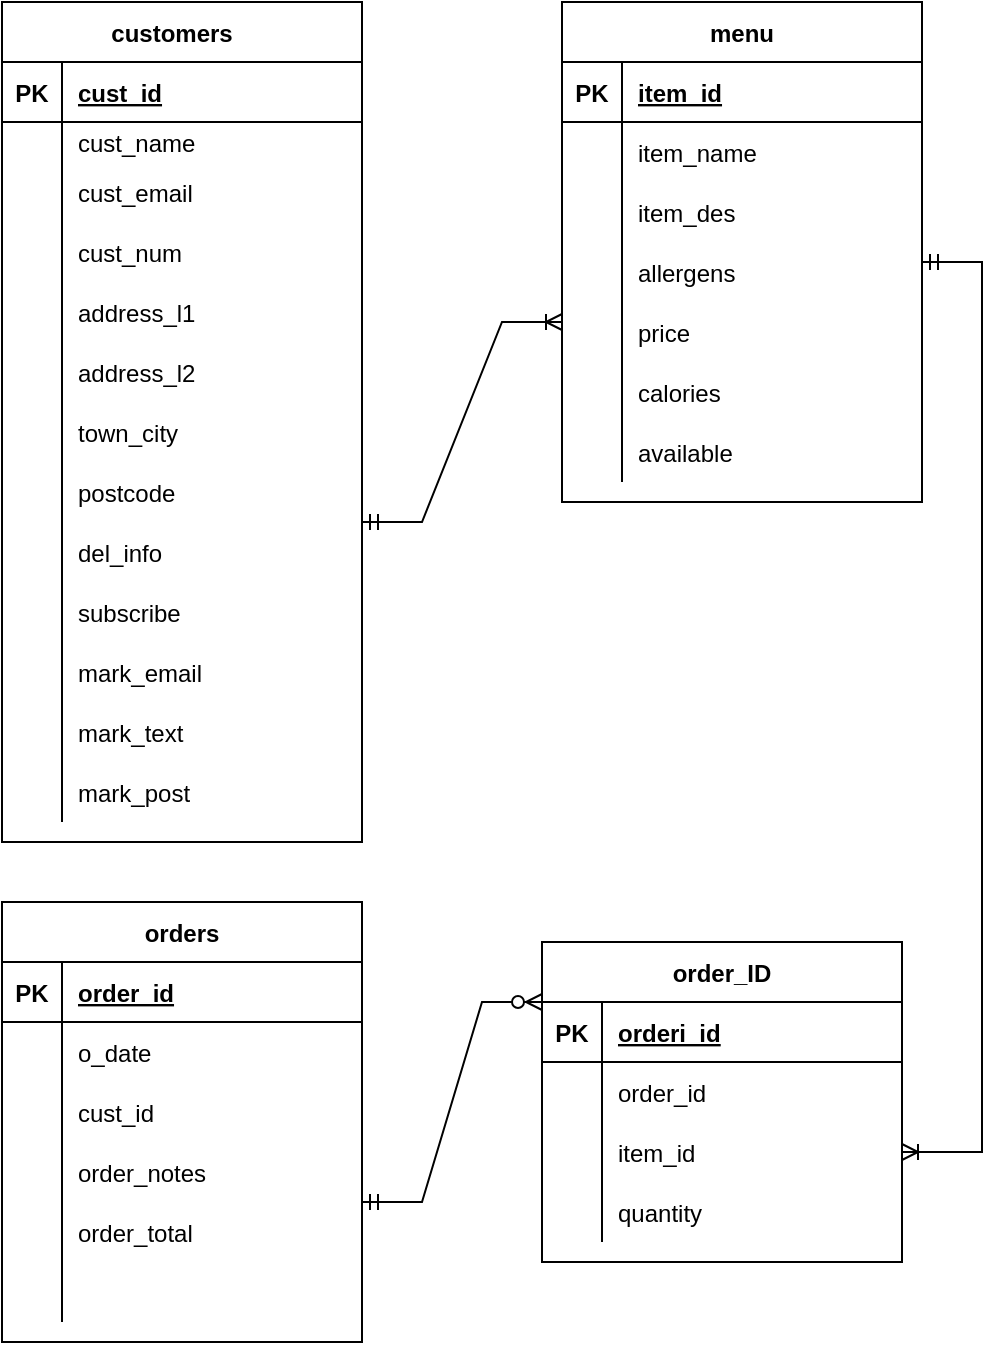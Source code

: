 <mxfile version="20.3.3" type="github"><diagram id="EBpTBL9xlqVp6wuIft_1" name="Page-1"><mxGraphModel dx="751" dy="643" grid="1" gridSize="10" guides="1" tooltips="1" connect="1" arrows="1" fold="1" page="1" pageScale="1" pageWidth="850" pageHeight="1100" math="0" shadow="0"><root><mxCell id="0"/><mxCell id="1" parent="0"/><mxCell id="bTttWRvbpZR7s5yduFxB-1" value="order_ID" style="shape=table;startSize=30;container=1;collapsible=1;childLayout=tableLayout;fixedRows=1;rowLines=0;fontStyle=1;align=center;resizeLast=1;" parent="1" vertex="1"><mxGeometry x="300" y="490" width="180" height="160" as="geometry"/></mxCell><mxCell id="bTttWRvbpZR7s5yduFxB-2" value="" style="shape=tableRow;horizontal=0;startSize=0;swimlaneHead=0;swimlaneBody=0;fillColor=none;collapsible=0;dropTarget=0;points=[[0,0.5],[1,0.5]];portConstraint=eastwest;top=0;left=0;right=0;bottom=1;" parent="bTttWRvbpZR7s5yduFxB-1" vertex="1"><mxGeometry y="30" width="180" height="30" as="geometry"/></mxCell><mxCell id="bTttWRvbpZR7s5yduFxB-3" value="PK" style="shape=partialRectangle;connectable=0;fillColor=none;top=0;left=0;bottom=0;right=0;fontStyle=1;overflow=hidden;" parent="bTttWRvbpZR7s5yduFxB-2" vertex="1"><mxGeometry width="30" height="30" as="geometry"><mxRectangle width="30" height="30" as="alternateBounds"/></mxGeometry></mxCell><mxCell id="bTttWRvbpZR7s5yduFxB-4" value="orderi_id" style="shape=partialRectangle;connectable=0;fillColor=none;top=0;left=0;bottom=0;right=0;align=left;spacingLeft=6;fontStyle=5;overflow=hidden;" parent="bTttWRvbpZR7s5yduFxB-2" vertex="1"><mxGeometry x="30" width="150" height="30" as="geometry"><mxRectangle width="150" height="30" as="alternateBounds"/></mxGeometry></mxCell><mxCell id="bTttWRvbpZR7s5yduFxB-5" value="" style="shape=tableRow;horizontal=0;startSize=0;swimlaneHead=0;swimlaneBody=0;fillColor=none;collapsible=0;dropTarget=0;points=[[0,0.5],[1,0.5]];portConstraint=eastwest;top=0;left=0;right=0;bottom=0;" parent="bTttWRvbpZR7s5yduFxB-1" vertex="1"><mxGeometry y="60" width="180" height="30" as="geometry"/></mxCell><mxCell id="bTttWRvbpZR7s5yduFxB-6" value="" style="shape=partialRectangle;connectable=0;fillColor=none;top=0;left=0;bottom=0;right=0;editable=1;overflow=hidden;" parent="bTttWRvbpZR7s5yduFxB-5" vertex="1"><mxGeometry width="30" height="30" as="geometry"><mxRectangle width="30" height="30" as="alternateBounds"/></mxGeometry></mxCell><mxCell id="bTttWRvbpZR7s5yduFxB-7" value="order_id" style="shape=partialRectangle;connectable=0;fillColor=none;top=0;left=0;bottom=0;right=0;align=left;spacingLeft=6;overflow=hidden;" parent="bTttWRvbpZR7s5yduFxB-5" vertex="1"><mxGeometry x="30" width="150" height="30" as="geometry"><mxRectangle width="150" height="30" as="alternateBounds"/></mxGeometry></mxCell><mxCell id="bTttWRvbpZR7s5yduFxB-8" value="" style="shape=tableRow;horizontal=0;startSize=0;swimlaneHead=0;swimlaneBody=0;fillColor=none;collapsible=0;dropTarget=0;points=[[0,0.5],[1,0.5]];portConstraint=eastwest;top=0;left=0;right=0;bottom=0;" parent="bTttWRvbpZR7s5yduFxB-1" vertex="1"><mxGeometry y="90" width="180" height="30" as="geometry"/></mxCell><mxCell id="bTttWRvbpZR7s5yduFxB-9" value="" style="shape=partialRectangle;connectable=0;fillColor=none;top=0;left=0;bottom=0;right=0;editable=1;overflow=hidden;" parent="bTttWRvbpZR7s5yduFxB-8" vertex="1"><mxGeometry width="30" height="30" as="geometry"><mxRectangle width="30" height="30" as="alternateBounds"/></mxGeometry></mxCell><mxCell id="bTttWRvbpZR7s5yduFxB-10" value="item_id" style="shape=partialRectangle;connectable=0;fillColor=none;top=0;left=0;bottom=0;right=0;align=left;spacingLeft=6;overflow=hidden;" parent="bTttWRvbpZR7s5yduFxB-8" vertex="1"><mxGeometry x="30" width="150" height="30" as="geometry"><mxRectangle width="150" height="30" as="alternateBounds"/></mxGeometry></mxCell><mxCell id="bTttWRvbpZR7s5yduFxB-11" value="" style="shape=tableRow;horizontal=0;startSize=0;swimlaneHead=0;swimlaneBody=0;fillColor=none;collapsible=0;dropTarget=0;points=[[0,0.5],[1,0.5]];portConstraint=eastwest;top=0;left=0;right=0;bottom=0;" parent="bTttWRvbpZR7s5yduFxB-1" vertex="1"><mxGeometry y="120" width="180" height="30" as="geometry"/></mxCell><mxCell id="bTttWRvbpZR7s5yduFxB-12" value="" style="shape=partialRectangle;connectable=0;fillColor=none;top=0;left=0;bottom=0;right=0;editable=1;overflow=hidden;" parent="bTttWRvbpZR7s5yduFxB-11" vertex="1"><mxGeometry width="30" height="30" as="geometry"><mxRectangle width="30" height="30" as="alternateBounds"/></mxGeometry></mxCell><mxCell id="bTttWRvbpZR7s5yduFxB-13" value="quantity" style="shape=partialRectangle;connectable=0;fillColor=none;top=0;left=0;bottom=0;right=0;align=left;spacingLeft=6;overflow=hidden;" parent="bTttWRvbpZR7s5yduFxB-11" vertex="1"><mxGeometry x="30" width="150" height="30" as="geometry"><mxRectangle width="150" height="30" as="alternateBounds"/></mxGeometry></mxCell><mxCell id="bTttWRvbpZR7s5yduFxB-14" value="orders" style="shape=table;startSize=30;container=1;collapsible=1;childLayout=tableLayout;fixedRows=1;rowLines=0;fontStyle=1;align=center;resizeLast=1;" parent="1" vertex="1"><mxGeometry x="30" y="470" width="180" height="220" as="geometry"/></mxCell><mxCell id="bTttWRvbpZR7s5yduFxB-15" value="" style="shape=tableRow;horizontal=0;startSize=0;swimlaneHead=0;swimlaneBody=0;fillColor=none;collapsible=0;dropTarget=0;points=[[0,0.5],[1,0.5]];portConstraint=eastwest;top=0;left=0;right=0;bottom=1;" parent="bTttWRvbpZR7s5yduFxB-14" vertex="1"><mxGeometry y="30" width="180" height="30" as="geometry"/></mxCell><mxCell id="bTttWRvbpZR7s5yduFxB-16" value="PK" style="shape=partialRectangle;connectable=0;fillColor=none;top=0;left=0;bottom=0;right=0;fontStyle=1;overflow=hidden;" parent="bTttWRvbpZR7s5yduFxB-15" vertex="1"><mxGeometry width="30" height="30" as="geometry"><mxRectangle width="30" height="30" as="alternateBounds"/></mxGeometry></mxCell><mxCell id="bTttWRvbpZR7s5yduFxB-17" value="order_id" style="shape=partialRectangle;connectable=0;fillColor=none;top=0;left=0;bottom=0;right=0;align=left;spacingLeft=6;fontStyle=5;overflow=hidden;" parent="bTttWRvbpZR7s5yduFxB-15" vertex="1"><mxGeometry x="30" width="150" height="30" as="geometry"><mxRectangle width="150" height="30" as="alternateBounds"/></mxGeometry></mxCell><mxCell id="bTttWRvbpZR7s5yduFxB-18" value="" style="shape=tableRow;horizontal=0;startSize=0;swimlaneHead=0;swimlaneBody=0;fillColor=none;collapsible=0;dropTarget=0;points=[[0,0.5],[1,0.5]];portConstraint=eastwest;top=0;left=0;right=0;bottom=0;" parent="bTttWRvbpZR7s5yduFxB-14" vertex="1"><mxGeometry y="60" width="180" height="30" as="geometry"/></mxCell><mxCell id="bTttWRvbpZR7s5yduFxB-19" value="" style="shape=partialRectangle;connectable=0;fillColor=none;top=0;left=0;bottom=0;right=0;editable=1;overflow=hidden;" parent="bTttWRvbpZR7s5yduFxB-18" vertex="1"><mxGeometry width="30" height="30" as="geometry"><mxRectangle width="30" height="30" as="alternateBounds"/></mxGeometry></mxCell><mxCell id="bTttWRvbpZR7s5yduFxB-20" value="o_date" style="shape=partialRectangle;connectable=0;fillColor=none;top=0;left=0;bottom=0;right=0;align=left;spacingLeft=6;overflow=hidden;" parent="bTttWRvbpZR7s5yduFxB-18" vertex="1"><mxGeometry x="30" width="150" height="30" as="geometry"><mxRectangle width="150" height="30" as="alternateBounds"/></mxGeometry></mxCell><mxCell id="bTttWRvbpZR7s5yduFxB-21" value="" style="shape=tableRow;horizontal=0;startSize=0;swimlaneHead=0;swimlaneBody=0;fillColor=none;collapsible=0;dropTarget=0;points=[[0,0.5],[1,0.5]];portConstraint=eastwest;top=0;left=0;right=0;bottom=0;" parent="bTttWRvbpZR7s5yduFxB-14" vertex="1"><mxGeometry y="90" width="180" height="30" as="geometry"/></mxCell><mxCell id="bTttWRvbpZR7s5yduFxB-22" value="" style="shape=partialRectangle;connectable=0;fillColor=none;top=0;left=0;bottom=0;right=0;editable=1;overflow=hidden;" parent="bTttWRvbpZR7s5yduFxB-21" vertex="1"><mxGeometry width="30" height="30" as="geometry"><mxRectangle width="30" height="30" as="alternateBounds"/></mxGeometry></mxCell><mxCell id="bTttWRvbpZR7s5yduFxB-23" value="cust_id" style="shape=partialRectangle;connectable=0;fillColor=none;top=0;left=0;bottom=0;right=0;align=left;spacingLeft=6;overflow=hidden;" parent="bTttWRvbpZR7s5yduFxB-21" vertex="1"><mxGeometry x="30" width="150" height="30" as="geometry"><mxRectangle width="150" height="30" as="alternateBounds"/></mxGeometry></mxCell><mxCell id="bTttWRvbpZR7s5yduFxB-24" value="" style="shape=tableRow;horizontal=0;startSize=0;swimlaneHead=0;swimlaneBody=0;fillColor=none;collapsible=0;dropTarget=0;points=[[0,0.5],[1,0.5]];portConstraint=eastwest;top=0;left=0;right=0;bottom=0;" parent="bTttWRvbpZR7s5yduFxB-14" vertex="1"><mxGeometry y="120" width="180" height="30" as="geometry"/></mxCell><mxCell id="bTttWRvbpZR7s5yduFxB-25" value="" style="shape=partialRectangle;connectable=0;fillColor=none;top=0;left=0;bottom=0;right=0;editable=1;overflow=hidden;" parent="bTttWRvbpZR7s5yduFxB-24" vertex="1"><mxGeometry width="30" height="30" as="geometry"><mxRectangle width="30" height="30" as="alternateBounds"/></mxGeometry></mxCell><mxCell id="bTttWRvbpZR7s5yduFxB-26" value="order_notes" style="shape=partialRectangle;connectable=0;fillColor=none;top=0;left=0;bottom=0;right=0;align=left;spacingLeft=6;overflow=hidden;" parent="bTttWRvbpZR7s5yduFxB-24" vertex="1"><mxGeometry x="30" width="150" height="30" as="geometry"><mxRectangle width="150" height="30" as="alternateBounds"/></mxGeometry></mxCell><mxCell id="Sr7bncpKhYZvB_3yDqOa-40" style="shape=tableRow;horizontal=0;startSize=0;swimlaneHead=0;swimlaneBody=0;fillColor=none;collapsible=0;dropTarget=0;points=[[0,0.5],[1,0.5]];portConstraint=eastwest;top=0;left=0;right=0;bottom=0;" vertex="1" parent="bTttWRvbpZR7s5yduFxB-14"><mxGeometry y="150" width="180" height="30" as="geometry"/></mxCell><mxCell id="Sr7bncpKhYZvB_3yDqOa-41" style="shape=partialRectangle;connectable=0;fillColor=none;top=0;left=0;bottom=0;right=0;editable=1;overflow=hidden;" vertex="1" parent="Sr7bncpKhYZvB_3yDqOa-40"><mxGeometry width="30" height="30" as="geometry"><mxRectangle width="30" height="30" as="alternateBounds"/></mxGeometry></mxCell><mxCell id="Sr7bncpKhYZvB_3yDqOa-42" value="order_total" style="shape=partialRectangle;connectable=0;fillColor=none;top=0;left=0;bottom=0;right=0;align=left;spacingLeft=6;overflow=hidden;" vertex="1" parent="Sr7bncpKhYZvB_3yDqOa-40"><mxGeometry x="30" width="150" height="30" as="geometry"><mxRectangle width="150" height="30" as="alternateBounds"/></mxGeometry></mxCell><mxCell id="Sr7bncpKhYZvB_3yDqOa-37" style="shape=tableRow;horizontal=0;startSize=0;swimlaneHead=0;swimlaneBody=0;fillColor=none;collapsible=0;dropTarget=0;points=[[0,0.5],[1,0.5]];portConstraint=eastwest;top=0;left=0;right=0;bottom=0;" vertex="1" parent="bTttWRvbpZR7s5yduFxB-14"><mxGeometry y="180" width="180" height="30" as="geometry"/></mxCell><mxCell id="Sr7bncpKhYZvB_3yDqOa-38" style="shape=partialRectangle;connectable=0;fillColor=none;top=0;left=0;bottom=0;right=0;editable=1;overflow=hidden;" vertex="1" parent="Sr7bncpKhYZvB_3yDqOa-37"><mxGeometry width="30" height="30" as="geometry"><mxRectangle width="30" height="30" as="alternateBounds"/></mxGeometry></mxCell><mxCell id="Sr7bncpKhYZvB_3yDqOa-39" style="shape=partialRectangle;connectable=0;fillColor=none;top=0;left=0;bottom=0;right=0;align=left;spacingLeft=6;overflow=hidden;" vertex="1" parent="Sr7bncpKhYZvB_3yDqOa-37"><mxGeometry x="30" width="150" height="30" as="geometry"><mxRectangle width="150" height="30" as="alternateBounds"/></mxGeometry></mxCell><mxCell id="bTttWRvbpZR7s5yduFxB-27" value="menu" style="shape=table;startSize=30;container=1;collapsible=1;childLayout=tableLayout;fixedRows=1;rowLines=0;fontStyle=1;align=center;resizeLast=1;" parent="1" vertex="1"><mxGeometry x="310" y="20" width="180" height="250" as="geometry"/></mxCell><mxCell id="bTttWRvbpZR7s5yduFxB-28" value="" style="shape=tableRow;horizontal=0;startSize=0;swimlaneHead=0;swimlaneBody=0;fillColor=none;collapsible=0;dropTarget=0;points=[[0,0.5],[1,0.5]];portConstraint=eastwest;top=0;left=0;right=0;bottom=1;" parent="bTttWRvbpZR7s5yduFxB-27" vertex="1"><mxGeometry y="30" width="180" height="30" as="geometry"/></mxCell><mxCell id="bTttWRvbpZR7s5yduFxB-29" value="PK" style="shape=partialRectangle;connectable=0;fillColor=none;top=0;left=0;bottom=0;right=0;fontStyle=1;overflow=hidden;" parent="bTttWRvbpZR7s5yduFxB-28" vertex="1"><mxGeometry width="30" height="30" as="geometry"><mxRectangle width="30" height="30" as="alternateBounds"/></mxGeometry></mxCell><mxCell id="bTttWRvbpZR7s5yduFxB-30" value="item_id" style="shape=partialRectangle;connectable=0;fillColor=none;top=0;left=0;bottom=0;right=0;align=left;spacingLeft=6;fontStyle=5;overflow=hidden;" parent="bTttWRvbpZR7s5yduFxB-28" vertex="1"><mxGeometry x="30" width="150" height="30" as="geometry"><mxRectangle width="150" height="30" as="alternateBounds"/></mxGeometry></mxCell><mxCell id="bTttWRvbpZR7s5yduFxB-31" value="" style="shape=tableRow;horizontal=0;startSize=0;swimlaneHead=0;swimlaneBody=0;fillColor=none;collapsible=0;dropTarget=0;points=[[0,0.5],[1,0.5]];portConstraint=eastwest;top=0;left=0;right=0;bottom=0;" parent="bTttWRvbpZR7s5yduFxB-27" vertex="1"><mxGeometry y="60" width="180" height="30" as="geometry"/></mxCell><mxCell id="bTttWRvbpZR7s5yduFxB-32" value="" style="shape=partialRectangle;connectable=0;fillColor=none;top=0;left=0;bottom=0;right=0;editable=1;overflow=hidden;" parent="bTttWRvbpZR7s5yduFxB-31" vertex="1"><mxGeometry width="30" height="30" as="geometry"><mxRectangle width="30" height="30" as="alternateBounds"/></mxGeometry></mxCell><mxCell id="bTttWRvbpZR7s5yduFxB-33" value="item_name" style="shape=partialRectangle;connectable=0;fillColor=none;top=0;left=0;bottom=0;right=0;align=left;spacingLeft=6;overflow=hidden;" parent="bTttWRvbpZR7s5yduFxB-31" vertex="1"><mxGeometry x="30" width="150" height="30" as="geometry"><mxRectangle width="150" height="30" as="alternateBounds"/></mxGeometry></mxCell><mxCell id="bTttWRvbpZR7s5yduFxB-34" value="" style="shape=tableRow;horizontal=0;startSize=0;swimlaneHead=0;swimlaneBody=0;fillColor=none;collapsible=0;dropTarget=0;points=[[0,0.5],[1,0.5]];portConstraint=eastwest;top=0;left=0;right=0;bottom=0;" parent="bTttWRvbpZR7s5yduFxB-27" vertex="1"><mxGeometry y="90" width="180" height="30" as="geometry"/></mxCell><mxCell id="bTttWRvbpZR7s5yduFxB-35" value="" style="shape=partialRectangle;connectable=0;fillColor=none;top=0;left=0;bottom=0;right=0;editable=1;overflow=hidden;" parent="bTttWRvbpZR7s5yduFxB-34" vertex="1"><mxGeometry width="30" height="30" as="geometry"><mxRectangle width="30" height="30" as="alternateBounds"/></mxGeometry></mxCell><mxCell id="bTttWRvbpZR7s5yduFxB-36" value="item_des" style="shape=partialRectangle;connectable=0;fillColor=none;top=0;left=0;bottom=0;right=0;align=left;spacingLeft=6;overflow=hidden;" parent="bTttWRvbpZR7s5yduFxB-34" vertex="1"><mxGeometry x="30" width="150" height="30" as="geometry"><mxRectangle width="150" height="30" as="alternateBounds"/></mxGeometry></mxCell><mxCell id="bTttWRvbpZR7s5yduFxB-37" value="" style="shape=tableRow;horizontal=0;startSize=0;swimlaneHead=0;swimlaneBody=0;fillColor=none;collapsible=0;dropTarget=0;points=[[0,0.5],[1,0.5]];portConstraint=eastwest;top=0;left=0;right=0;bottom=0;" parent="bTttWRvbpZR7s5yduFxB-27" vertex="1"><mxGeometry y="120" width="180" height="30" as="geometry"/></mxCell><mxCell id="bTttWRvbpZR7s5yduFxB-38" value="" style="shape=partialRectangle;connectable=0;fillColor=none;top=0;left=0;bottom=0;right=0;editable=1;overflow=hidden;" parent="bTttWRvbpZR7s5yduFxB-37" vertex="1"><mxGeometry width="30" height="30" as="geometry"><mxRectangle width="30" height="30" as="alternateBounds"/></mxGeometry></mxCell><mxCell id="bTttWRvbpZR7s5yduFxB-39" value="allergens" style="shape=partialRectangle;connectable=0;fillColor=none;top=0;left=0;bottom=0;right=0;align=left;spacingLeft=6;overflow=hidden;" parent="bTttWRvbpZR7s5yduFxB-37" vertex="1"><mxGeometry x="30" width="150" height="30" as="geometry"><mxRectangle width="150" height="30" as="alternateBounds"/></mxGeometry></mxCell><mxCell id="Sr7bncpKhYZvB_3yDqOa-34" style="shape=tableRow;horizontal=0;startSize=0;swimlaneHead=0;swimlaneBody=0;fillColor=none;collapsible=0;dropTarget=0;points=[[0,0.5],[1,0.5]];portConstraint=eastwest;top=0;left=0;right=0;bottom=0;" vertex="1" parent="bTttWRvbpZR7s5yduFxB-27"><mxGeometry y="150" width="180" height="30" as="geometry"/></mxCell><mxCell id="Sr7bncpKhYZvB_3yDqOa-35" style="shape=partialRectangle;connectable=0;fillColor=none;top=0;left=0;bottom=0;right=0;editable=1;overflow=hidden;" vertex="1" parent="Sr7bncpKhYZvB_3yDqOa-34"><mxGeometry width="30" height="30" as="geometry"><mxRectangle width="30" height="30" as="alternateBounds"/></mxGeometry></mxCell><mxCell id="Sr7bncpKhYZvB_3yDqOa-36" value="price" style="shape=partialRectangle;connectable=0;fillColor=none;top=0;left=0;bottom=0;right=0;align=left;spacingLeft=6;overflow=hidden;" vertex="1" parent="Sr7bncpKhYZvB_3yDqOa-34"><mxGeometry x="30" width="150" height="30" as="geometry"><mxRectangle width="150" height="30" as="alternateBounds"/></mxGeometry></mxCell><mxCell id="Sr7bncpKhYZvB_3yDqOa-31" style="shape=tableRow;horizontal=0;startSize=0;swimlaneHead=0;swimlaneBody=0;fillColor=none;collapsible=0;dropTarget=0;points=[[0,0.5],[1,0.5]];portConstraint=eastwest;top=0;left=0;right=0;bottom=0;" vertex="1" parent="bTttWRvbpZR7s5yduFxB-27"><mxGeometry y="180" width="180" height="30" as="geometry"/></mxCell><mxCell id="Sr7bncpKhYZvB_3yDqOa-32" style="shape=partialRectangle;connectable=0;fillColor=none;top=0;left=0;bottom=0;right=0;editable=1;overflow=hidden;" vertex="1" parent="Sr7bncpKhYZvB_3yDqOa-31"><mxGeometry width="30" height="30" as="geometry"><mxRectangle width="30" height="30" as="alternateBounds"/></mxGeometry></mxCell><mxCell id="Sr7bncpKhYZvB_3yDqOa-33" value="calories" style="shape=partialRectangle;connectable=0;fillColor=none;top=0;left=0;bottom=0;right=0;align=left;spacingLeft=6;overflow=hidden;" vertex="1" parent="Sr7bncpKhYZvB_3yDqOa-31"><mxGeometry x="30" width="150" height="30" as="geometry"><mxRectangle width="150" height="30" as="alternateBounds"/></mxGeometry></mxCell><mxCell id="Sr7bncpKhYZvB_3yDqOa-28" style="shape=tableRow;horizontal=0;startSize=0;swimlaneHead=0;swimlaneBody=0;fillColor=none;collapsible=0;dropTarget=0;points=[[0,0.5],[1,0.5]];portConstraint=eastwest;top=0;left=0;right=0;bottom=0;" vertex="1" parent="bTttWRvbpZR7s5yduFxB-27"><mxGeometry y="210" width="180" height="30" as="geometry"/></mxCell><mxCell id="Sr7bncpKhYZvB_3yDqOa-29" style="shape=partialRectangle;connectable=0;fillColor=none;top=0;left=0;bottom=0;right=0;editable=1;overflow=hidden;" vertex="1" parent="Sr7bncpKhYZvB_3yDqOa-28"><mxGeometry width="30" height="30" as="geometry"><mxRectangle width="30" height="30" as="alternateBounds"/></mxGeometry></mxCell><mxCell id="Sr7bncpKhYZvB_3yDqOa-30" value="available" style="shape=partialRectangle;connectable=0;fillColor=none;top=0;left=0;bottom=0;right=0;align=left;spacingLeft=6;overflow=hidden;" vertex="1" parent="Sr7bncpKhYZvB_3yDqOa-28"><mxGeometry x="30" width="150" height="30" as="geometry"><mxRectangle width="150" height="30" as="alternateBounds"/></mxGeometry></mxCell><mxCell id="bTttWRvbpZR7s5yduFxB-40" value="customers   " style="shape=table;startSize=30;container=1;collapsible=1;childLayout=tableLayout;fixedRows=1;rowLines=0;fontStyle=1;align=center;resizeLast=1;strokeColor=default;strokeWidth=1;" parent="1" vertex="1"><mxGeometry x="30" y="20" width="180" height="420" as="geometry"><mxRectangle x="30" y="20" width="110" height="30" as="alternateBounds"/></mxGeometry></mxCell><mxCell id="bTttWRvbpZR7s5yduFxB-41" value="" style="shape=tableRow;horizontal=0;startSize=0;swimlaneHead=0;swimlaneBody=0;fillColor=none;collapsible=0;dropTarget=0;points=[[0,0.5],[1,0.5]];portConstraint=eastwest;top=0;left=0;right=0;bottom=1;" parent="bTttWRvbpZR7s5yduFxB-40" vertex="1"><mxGeometry y="30" width="180" height="30" as="geometry"/></mxCell><mxCell id="bTttWRvbpZR7s5yduFxB-42" value="PK" style="shape=partialRectangle;connectable=0;fillColor=none;top=0;left=0;bottom=0;right=0;fontStyle=1;overflow=hidden;" parent="bTttWRvbpZR7s5yduFxB-41" vertex="1"><mxGeometry width="30" height="30" as="geometry"><mxRectangle width="30" height="30" as="alternateBounds"/></mxGeometry></mxCell><mxCell id="bTttWRvbpZR7s5yduFxB-43" value="cust_id" style="shape=partialRectangle;connectable=0;fillColor=none;top=0;left=0;bottom=0;right=0;align=left;spacingLeft=6;fontStyle=5;overflow=hidden;" parent="bTttWRvbpZR7s5yduFxB-41" vertex="1"><mxGeometry x="30" width="150" height="30" as="geometry"><mxRectangle width="150" height="30" as="alternateBounds"/></mxGeometry></mxCell><mxCell id="bTttWRvbpZR7s5yduFxB-44" value="" style="shape=tableRow;horizontal=0;startSize=0;swimlaneHead=0;swimlaneBody=0;fillColor=none;collapsible=0;dropTarget=0;points=[[0,0.5],[1,0.5]];portConstraint=eastwest;top=0;left=0;right=0;bottom=0;" parent="bTttWRvbpZR7s5yduFxB-40" vertex="1"><mxGeometry y="60" width="180" height="20" as="geometry"/></mxCell><mxCell id="bTttWRvbpZR7s5yduFxB-45" value="" style="shape=partialRectangle;connectable=0;fillColor=none;top=0;left=0;bottom=0;right=0;editable=1;overflow=hidden;" parent="bTttWRvbpZR7s5yduFxB-44" vertex="1"><mxGeometry width="30" height="20" as="geometry"><mxRectangle width="30" height="20" as="alternateBounds"/></mxGeometry></mxCell><mxCell id="bTttWRvbpZR7s5yduFxB-46" value="cust_name" style="shape=partialRectangle;connectable=0;fillColor=none;top=0;left=0;bottom=0;right=0;align=left;spacingLeft=6;overflow=hidden;" parent="bTttWRvbpZR7s5yduFxB-44" vertex="1"><mxGeometry x="30" width="150" height="20" as="geometry"><mxRectangle width="150" height="20" as="alternateBounds"/></mxGeometry></mxCell><mxCell id="bTttWRvbpZR7s5yduFxB-47" value="" style="shape=tableRow;horizontal=0;startSize=0;swimlaneHead=0;swimlaneBody=0;fillColor=none;collapsible=0;dropTarget=0;points=[[0,0.5],[1,0.5]];portConstraint=eastwest;top=0;left=0;right=0;bottom=0;" parent="bTttWRvbpZR7s5yduFxB-40" vertex="1"><mxGeometry y="80" width="180" height="30" as="geometry"/></mxCell><mxCell id="bTttWRvbpZR7s5yduFxB-48" value="" style="shape=partialRectangle;connectable=0;fillColor=none;top=0;left=0;bottom=0;right=0;editable=1;overflow=hidden;" parent="bTttWRvbpZR7s5yduFxB-47" vertex="1"><mxGeometry width="30" height="30" as="geometry"><mxRectangle width="30" height="30" as="alternateBounds"/></mxGeometry></mxCell><mxCell id="bTttWRvbpZR7s5yduFxB-49" value="cust_email    " style="shape=partialRectangle;connectable=0;fillColor=none;top=0;left=0;bottom=0;right=0;align=left;spacingLeft=6;overflow=hidden;" parent="bTttWRvbpZR7s5yduFxB-47" vertex="1"><mxGeometry x="30" width="150" height="30" as="geometry"><mxRectangle width="150" height="30" as="alternateBounds"/></mxGeometry></mxCell><mxCell id="bTttWRvbpZR7s5yduFxB-50" value="" style="shape=tableRow;horizontal=0;startSize=0;swimlaneHead=0;swimlaneBody=0;fillColor=none;collapsible=0;dropTarget=0;points=[[0,0.5],[1,0.5]];portConstraint=eastwest;top=0;left=0;right=0;bottom=0;" parent="bTttWRvbpZR7s5yduFxB-40" vertex="1"><mxGeometry y="110" width="180" height="30" as="geometry"/></mxCell><mxCell id="bTttWRvbpZR7s5yduFxB-51" value="" style="shape=partialRectangle;connectable=0;fillColor=none;top=0;left=0;bottom=0;right=0;editable=1;overflow=hidden;" parent="bTttWRvbpZR7s5yduFxB-50" vertex="1"><mxGeometry width="30" height="30" as="geometry"><mxRectangle width="30" height="30" as="alternateBounds"/></mxGeometry></mxCell><mxCell id="bTttWRvbpZR7s5yduFxB-52" value="cust_num" style="shape=partialRectangle;connectable=0;fillColor=none;top=0;left=0;bottom=0;right=0;align=left;spacingLeft=6;overflow=hidden;" parent="bTttWRvbpZR7s5yduFxB-50" vertex="1"><mxGeometry x="30" width="150" height="30" as="geometry"><mxRectangle width="150" height="30" as="alternateBounds"/></mxGeometry></mxCell><mxCell id="Sr7bncpKhYZvB_3yDqOa-1" style="shape=tableRow;horizontal=0;startSize=0;swimlaneHead=0;swimlaneBody=0;fillColor=none;collapsible=0;dropTarget=0;points=[[0,0.5],[1,0.5]];portConstraint=eastwest;top=0;left=0;right=0;bottom=0;" vertex="1" parent="bTttWRvbpZR7s5yduFxB-40"><mxGeometry y="140" width="180" height="30" as="geometry"/></mxCell><mxCell id="Sr7bncpKhYZvB_3yDqOa-2" style="shape=partialRectangle;connectable=0;fillColor=none;top=0;left=0;bottom=0;right=0;editable=1;overflow=hidden;" vertex="1" parent="Sr7bncpKhYZvB_3yDqOa-1"><mxGeometry width="30" height="30" as="geometry"><mxRectangle width="30" height="30" as="alternateBounds"/></mxGeometry></mxCell><mxCell id="Sr7bncpKhYZvB_3yDqOa-3" value="address_l1" style="shape=partialRectangle;connectable=0;fillColor=none;top=0;left=0;bottom=0;right=0;align=left;spacingLeft=6;overflow=hidden;" vertex="1" parent="Sr7bncpKhYZvB_3yDqOa-1"><mxGeometry x="30" width="150" height="30" as="geometry"><mxRectangle width="150" height="30" as="alternateBounds"/></mxGeometry></mxCell><mxCell id="Sr7bncpKhYZvB_3yDqOa-25" style="shape=tableRow;horizontal=0;startSize=0;swimlaneHead=0;swimlaneBody=0;fillColor=none;collapsible=0;dropTarget=0;points=[[0,0.5],[1,0.5]];portConstraint=eastwest;top=0;left=0;right=0;bottom=0;" vertex="1" parent="bTttWRvbpZR7s5yduFxB-40"><mxGeometry y="170" width="180" height="30" as="geometry"/></mxCell><mxCell id="Sr7bncpKhYZvB_3yDqOa-26" style="shape=partialRectangle;connectable=0;fillColor=none;top=0;left=0;bottom=0;right=0;editable=1;overflow=hidden;" vertex="1" parent="Sr7bncpKhYZvB_3yDqOa-25"><mxGeometry width="30" height="30" as="geometry"><mxRectangle width="30" height="30" as="alternateBounds"/></mxGeometry></mxCell><mxCell id="Sr7bncpKhYZvB_3yDqOa-27" value="address_l2" style="shape=partialRectangle;connectable=0;fillColor=none;top=0;left=0;bottom=0;right=0;align=left;spacingLeft=6;overflow=hidden;" vertex="1" parent="Sr7bncpKhYZvB_3yDqOa-25"><mxGeometry x="30" width="150" height="30" as="geometry"><mxRectangle width="150" height="30" as="alternateBounds"/></mxGeometry></mxCell><mxCell id="Sr7bncpKhYZvB_3yDqOa-22" style="shape=tableRow;horizontal=0;startSize=0;swimlaneHead=0;swimlaneBody=0;fillColor=none;collapsible=0;dropTarget=0;points=[[0,0.5],[1,0.5]];portConstraint=eastwest;top=0;left=0;right=0;bottom=0;" vertex="1" parent="bTttWRvbpZR7s5yduFxB-40"><mxGeometry y="200" width="180" height="30" as="geometry"/></mxCell><mxCell id="Sr7bncpKhYZvB_3yDqOa-23" style="shape=partialRectangle;connectable=0;fillColor=none;top=0;left=0;bottom=0;right=0;editable=1;overflow=hidden;" vertex="1" parent="Sr7bncpKhYZvB_3yDqOa-22"><mxGeometry width="30" height="30" as="geometry"><mxRectangle width="30" height="30" as="alternateBounds"/></mxGeometry></mxCell><mxCell id="Sr7bncpKhYZvB_3yDqOa-24" value="town_city" style="shape=partialRectangle;connectable=0;fillColor=none;top=0;left=0;bottom=0;right=0;align=left;spacingLeft=6;overflow=hidden;" vertex="1" parent="Sr7bncpKhYZvB_3yDqOa-22"><mxGeometry x="30" width="150" height="30" as="geometry"><mxRectangle width="150" height="30" as="alternateBounds"/></mxGeometry></mxCell><mxCell id="Sr7bncpKhYZvB_3yDqOa-19" style="shape=tableRow;horizontal=0;startSize=0;swimlaneHead=0;swimlaneBody=0;fillColor=none;collapsible=0;dropTarget=0;points=[[0,0.5],[1,0.5]];portConstraint=eastwest;top=0;left=0;right=0;bottom=0;" vertex="1" parent="bTttWRvbpZR7s5yduFxB-40"><mxGeometry y="230" width="180" height="30" as="geometry"/></mxCell><mxCell id="Sr7bncpKhYZvB_3yDqOa-20" style="shape=partialRectangle;connectable=0;fillColor=none;top=0;left=0;bottom=0;right=0;editable=1;overflow=hidden;" vertex="1" parent="Sr7bncpKhYZvB_3yDqOa-19"><mxGeometry width="30" height="30" as="geometry"><mxRectangle width="30" height="30" as="alternateBounds"/></mxGeometry></mxCell><mxCell id="Sr7bncpKhYZvB_3yDqOa-21" value="postcode" style="shape=partialRectangle;connectable=0;fillColor=none;top=0;left=0;bottom=0;right=0;align=left;spacingLeft=6;overflow=hidden;" vertex="1" parent="Sr7bncpKhYZvB_3yDqOa-19"><mxGeometry x="30" width="150" height="30" as="geometry"><mxRectangle width="150" height="30" as="alternateBounds"/></mxGeometry></mxCell><mxCell id="Sr7bncpKhYZvB_3yDqOa-16" style="shape=tableRow;horizontal=0;startSize=0;swimlaneHead=0;swimlaneBody=0;fillColor=none;collapsible=0;dropTarget=0;points=[[0,0.5],[1,0.5]];portConstraint=eastwest;top=0;left=0;right=0;bottom=0;" vertex="1" parent="bTttWRvbpZR7s5yduFxB-40"><mxGeometry y="260" width="180" height="30" as="geometry"/></mxCell><mxCell id="Sr7bncpKhYZvB_3yDqOa-17" style="shape=partialRectangle;connectable=0;fillColor=none;top=0;left=0;bottom=0;right=0;editable=1;overflow=hidden;" vertex="1" parent="Sr7bncpKhYZvB_3yDqOa-16"><mxGeometry width="30" height="30" as="geometry"><mxRectangle width="30" height="30" as="alternateBounds"/></mxGeometry></mxCell><mxCell id="Sr7bncpKhYZvB_3yDqOa-18" value="del_info" style="shape=partialRectangle;connectable=0;fillColor=none;top=0;left=0;bottom=0;right=0;align=left;spacingLeft=6;overflow=hidden;" vertex="1" parent="Sr7bncpKhYZvB_3yDqOa-16"><mxGeometry x="30" width="150" height="30" as="geometry"><mxRectangle width="150" height="30" as="alternateBounds"/></mxGeometry></mxCell><mxCell id="Sr7bncpKhYZvB_3yDqOa-13" style="shape=tableRow;horizontal=0;startSize=0;swimlaneHead=0;swimlaneBody=0;fillColor=none;collapsible=0;dropTarget=0;points=[[0,0.5],[1,0.5]];portConstraint=eastwest;top=0;left=0;right=0;bottom=0;" vertex="1" parent="bTttWRvbpZR7s5yduFxB-40"><mxGeometry y="290" width="180" height="30" as="geometry"/></mxCell><mxCell id="Sr7bncpKhYZvB_3yDqOa-14" style="shape=partialRectangle;connectable=0;fillColor=none;top=0;left=0;bottom=0;right=0;editable=1;overflow=hidden;" vertex="1" parent="Sr7bncpKhYZvB_3yDqOa-13"><mxGeometry width="30" height="30" as="geometry"><mxRectangle width="30" height="30" as="alternateBounds"/></mxGeometry></mxCell><mxCell id="Sr7bncpKhYZvB_3yDqOa-15" value="subscribe" style="shape=partialRectangle;connectable=0;fillColor=none;top=0;left=0;bottom=0;right=0;align=left;spacingLeft=6;overflow=hidden;" vertex="1" parent="Sr7bncpKhYZvB_3yDqOa-13"><mxGeometry x="30" width="150" height="30" as="geometry"><mxRectangle width="150" height="30" as="alternateBounds"/></mxGeometry></mxCell><mxCell id="Sr7bncpKhYZvB_3yDqOa-10" style="shape=tableRow;horizontal=0;startSize=0;swimlaneHead=0;swimlaneBody=0;fillColor=none;collapsible=0;dropTarget=0;points=[[0,0.5],[1,0.5]];portConstraint=eastwest;top=0;left=0;right=0;bottom=0;" vertex="1" parent="bTttWRvbpZR7s5yduFxB-40"><mxGeometry y="320" width="180" height="30" as="geometry"/></mxCell><mxCell id="Sr7bncpKhYZvB_3yDqOa-11" value="" style="shape=partialRectangle;connectable=0;fillColor=none;top=0;left=0;bottom=0;right=0;editable=1;overflow=hidden;" vertex="1" parent="Sr7bncpKhYZvB_3yDqOa-10"><mxGeometry width="30" height="30" as="geometry"><mxRectangle width="30" height="30" as="alternateBounds"/></mxGeometry></mxCell><mxCell id="Sr7bncpKhYZvB_3yDqOa-12" value="mark_email" style="shape=partialRectangle;connectable=0;fillColor=none;top=0;left=0;bottom=0;right=0;align=left;spacingLeft=6;overflow=hidden;" vertex="1" parent="Sr7bncpKhYZvB_3yDqOa-10"><mxGeometry x="30" width="150" height="30" as="geometry"><mxRectangle width="150" height="30" as="alternateBounds"/></mxGeometry></mxCell><mxCell id="Sr7bncpKhYZvB_3yDqOa-7" style="shape=tableRow;horizontal=0;startSize=0;swimlaneHead=0;swimlaneBody=0;fillColor=none;collapsible=0;dropTarget=0;points=[[0,0.5],[1,0.5]];portConstraint=eastwest;top=0;left=0;right=0;bottom=0;" vertex="1" parent="bTttWRvbpZR7s5yduFxB-40"><mxGeometry y="350" width="180" height="30" as="geometry"/></mxCell><mxCell id="Sr7bncpKhYZvB_3yDqOa-8" style="shape=partialRectangle;connectable=0;fillColor=none;top=0;left=0;bottom=0;right=0;editable=1;overflow=hidden;" vertex="1" parent="Sr7bncpKhYZvB_3yDqOa-7"><mxGeometry width="30" height="30" as="geometry"><mxRectangle width="30" height="30" as="alternateBounds"/></mxGeometry></mxCell><mxCell id="Sr7bncpKhYZvB_3yDqOa-9" value="mark_text" style="shape=partialRectangle;connectable=0;fillColor=none;top=0;left=0;bottom=0;right=0;align=left;spacingLeft=6;overflow=hidden;" vertex="1" parent="Sr7bncpKhYZvB_3yDqOa-7"><mxGeometry x="30" width="150" height="30" as="geometry"><mxRectangle width="150" height="30" as="alternateBounds"/></mxGeometry></mxCell><mxCell id="Sr7bncpKhYZvB_3yDqOa-4" style="shape=tableRow;horizontal=0;startSize=0;swimlaneHead=0;swimlaneBody=0;fillColor=none;collapsible=0;dropTarget=0;points=[[0,0.5],[1,0.5]];portConstraint=eastwest;top=0;left=0;right=0;bottom=0;" vertex="1" parent="bTttWRvbpZR7s5yduFxB-40"><mxGeometry y="380" width="180" height="30" as="geometry"/></mxCell><mxCell id="Sr7bncpKhYZvB_3yDqOa-5" style="shape=partialRectangle;connectable=0;fillColor=none;top=0;left=0;bottom=0;right=0;editable=1;overflow=hidden;" vertex="1" parent="Sr7bncpKhYZvB_3yDqOa-4"><mxGeometry width="30" height="30" as="geometry"><mxRectangle width="30" height="30" as="alternateBounds"/></mxGeometry></mxCell><mxCell id="Sr7bncpKhYZvB_3yDqOa-6" value="mark_post" style="shape=partialRectangle;connectable=0;fillColor=none;top=0;left=0;bottom=0;right=0;align=left;spacingLeft=6;overflow=hidden;" vertex="1" parent="Sr7bncpKhYZvB_3yDqOa-4"><mxGeometry x="30" width="150" height="30" as="geometry"><mxRectangle width="150" height="30" as="alternateBounds"/></mxGeometry></mxCell><mxCell id="Sr7bncpKhYZvB_3yDqOa-43" value="" style="edgeStyle=entityRelationEdgeStyle;fontSize=12;html=1;endArrow=ERzeroToMany;startArrow=ERmandOne;rounded=0;" edge="1" parent="1"><mxGeometry width="100" height="100" relative="1" as="geometry"><mxPoint x="210" y="620" as="sourcePoint"/><mxPoint x="300" y="520" as="targetPoint"/></mxGeometry></mxCell><mxCell id="Sr7bncpKhYZvB_3yDqOa-44" value="" style="edgeStyle=entityRelationEdgeStyle;fontSize=12;html=1;endArrow=ERoneToMany;startArrow=ERmandOne;rounded=0;" edge="1" parent="1"><mxGeometry width="100" height="100" relative="1" as="geometry"><mxPoint x="210" y="280" as="sourcePoint"/><mxPoint x="310" y="180" as="targetPoint"/></mxGeometry></mxCell><mxCell id="Sr7bncpKhYZvB_3yDqOa-45" value="" style="edgeStyle=entityRelationEdgeStyle;fontSize=12;html=1;endArrow=ERoneToMany;startArrow=ERmandOne;rounded=0;" edge="1" parent="1" target="bTttWRvbpZR7s5yduFxB-8"><mxGeometry width="100" height="100" relative="1" as="geometry"><mxPoint x="490" y="150" as="sourcePoint"/><mxPoint x="590" y="50" as="targetPoint"/></mxGeometry></mxCell></root></mxGraphModel></diagram></mxfile>